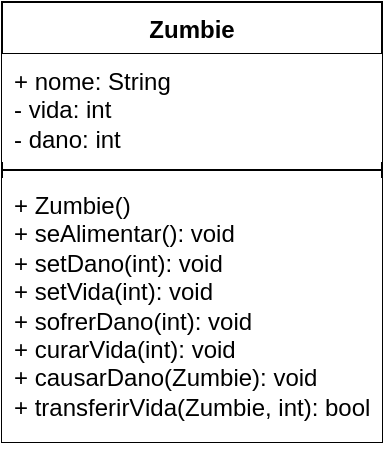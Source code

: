 <mxfile version="26.0.14">
  <diagram name="Página-1" id="W4Ml8DNKQhRYaooPY4n7">
    <mxGraphModel dx="694" dy="392" grid="1" gridSize="10" guides="1" tooltips="1" connect="1" arrows="1" fold="1" page="1" pageScale="1" pageWidth="827" pageHeight="1169" math="0" shadow="0">
      <root>
        <mxCell id="0" />
        <mxCell id="1" parent="0" />
        <mxCell id="xL8fPQqsJJBPBOmqVNQi-10" value="Zumbie" style="swimlane;fontStyle=1;align=center;verticalAlign=top;childLayout=stackLayout;horizontal=1;startSize=26;horizontalStack=0;resizeParent=1;resizeParentMax=0;resizeLast=0;collapsible=1;marginBottom=0;whiteSpace=wrap;html=1;" vertex="1" parent="1">
          <mxGeometry x="40" y="220" width="190" height="220" as="geometry">
            <mxRectangle x="300" y="310" width="80" height="30" as="alternateBounds" />
          </mxGeometry>
        </mxCell>
        <mxCell id="xL8fPQqsJJBPBOmqVNQi-11" value="+ nome: String&lt;div&gt;- vida: int&lt;/div&gt;&lt;div&gt;- dano: int&amp;nbsp;&lt;/div&gt;" style="text;strokeColor=none;fillColor=default;align=left;verticalAlign=top;spacingLeft=4;spacingRight=4;overflow=hidden;rotatable=0;points=[[0,0.5],[1,0.5]];portConstraint=eastwest;whiteSpace=wrap;html=1;" vertex="1" parent="xL8fPQqsJJBPBOmqVNQi-10">
          <mxGeometry y="26" width="190" height="54" as="geometry" />
        </mxCell>
        <mxCell id="xL8fPQqsJJBPBOmqVNQi-12" value="" style="line;strokeWidth=1;align=left;verticalAlign=middle;spacingTop=-1;spacingLeft=3;spacingRight=3;rotatable=0;labelPosition=right;points=[];portConstraint=eastwest;gradientDirection=north;" vertex="1" parent="xL8fPQqsJJBPBOmqVNQi-10">
          <mxGeometry y="80" width="190" height="8" as="geometry" />
        </mxCell>
        <mxCell id="xL8fPQqsJJBPBOmqVNQi-13" value="+ Zumbie()&lt;br&gt;+ seAlimentar(): void&lt;div&gt;+ setDano(int): void&lt;/div&gt;&lt;div&gt;+ setVida(int): void&lt;/div&gt;&lt;div&gt;+ sofrerDano(int): void&lt;/div&gt;&lt;div&gt;+ curarVida(int): void&lt;/div&gt;&lt;div&gt;+ causarDano(Zumbie): void&lt;/div&gt;&lt;div&gt;+ transferirVida(Zumbie, int): bool&lt;/div&gt;" style="text;strokeColor=none;fillColor=default;align=left;verticalAlign=top;spacingLeft=4;spacingRight=4;overflow=hidden;rotatable=0;points=[[0,0.5],[1,0.5]];portConstraint=eastwest;whiteSpace=wrap;html=1;" vertex="1" parent="xL8fPQqsJJBPBOmqVNQi-10">
          <mxGeometry y="88" width="190" height="132" as="geometry" />
        </mxCell>
      </root>
    </mxGraphModel>
  </diagram>
</mxfile>
